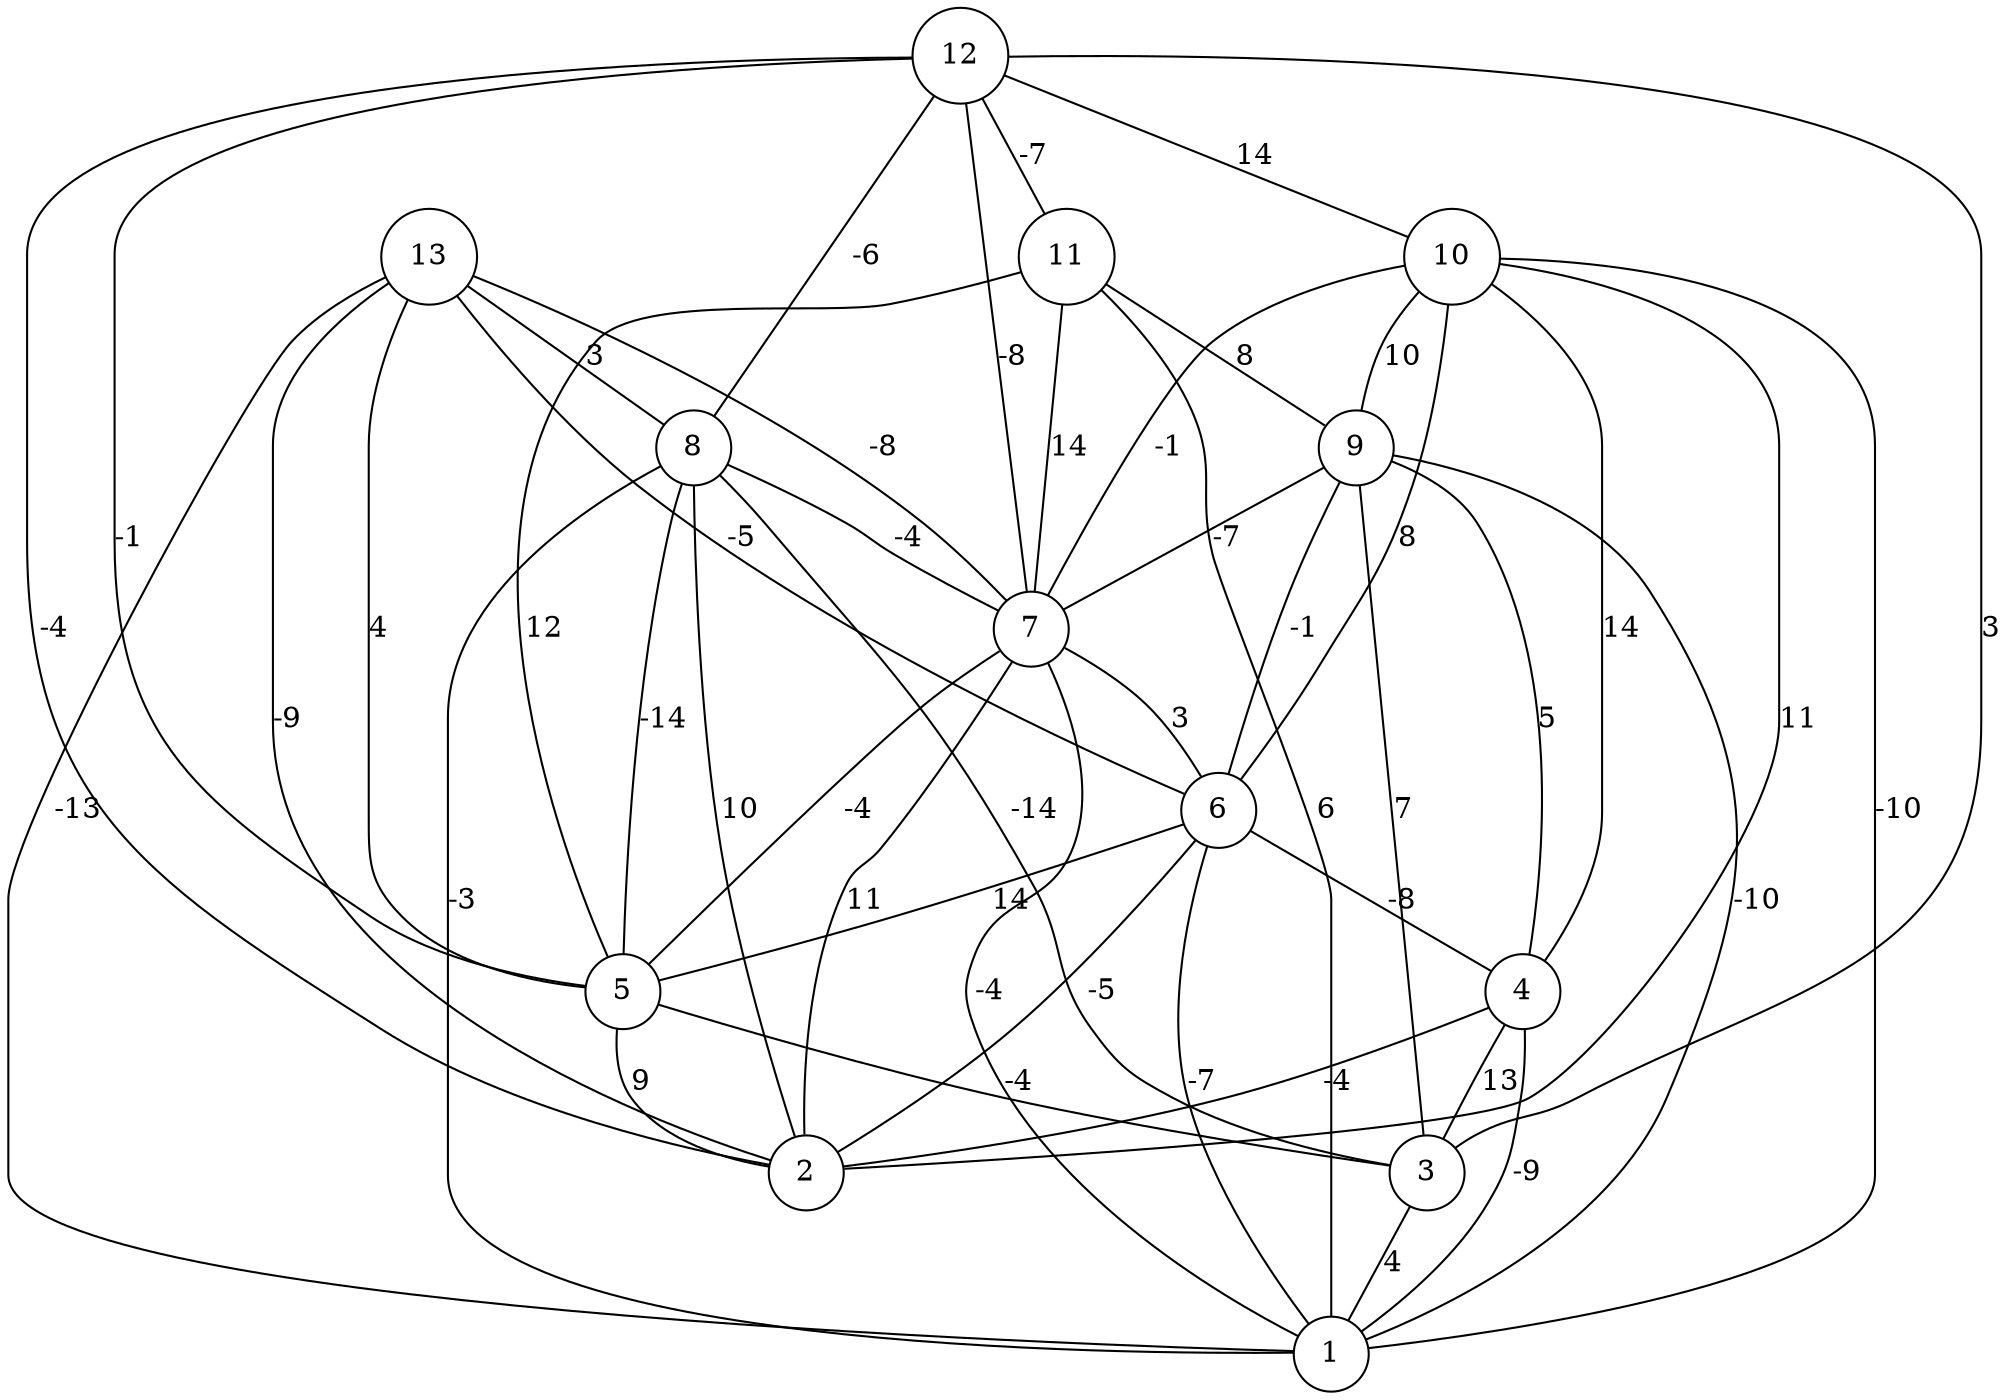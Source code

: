 graph { 
	 fontname="Helvetica,Arial,sans-serif" 
	 node [shape = circle]; 
	 13 -- 1 [label = "-13"];
	 13 -- 2 [label = "-9"];
	 13 -- 5 [label = "4"];
	 13 -- 6 [label = "-5"];
	 13 -- 7 [label = "-8"];
	 13 -- 8 [label = "3"];
	 12 -- 2 [label = "-4"];
	 12 -- 3 [label = "3"];
	 12 -- 5 [label = "-1"];
	 12 -- 7 [label = "-8"];
	 12 -- 8 [label = "-6"];
	 12 -- 10 [label = "14"];
	 12 -- 11 [label = "-7"];
	 11 -- 1 [label = "6"];
	 11 -- 5 [label = "12"];
	 11 -- 7 [label = "14"];
	 11 -- 9 [label = "8"];
	 10 -- 1 [label = "-10"];
	 10 -- 2 [label = "11"];
	 10 -- 4 [label = "14"];
	 10 -- 6 [label = "8"];
	 10 -- 7 [label = "-1"];
	 10 -- 9 [label = "10"];
	 9 -- 1 [label = "-10"];
	 9 -- 3 [label = "7"];
	 9 -- 4 [label = "5"];
	 9 -- 6 [label = "-1"];
	 9 -- 7 [label = "-7"];
	 8 -- 1 [label = "-3"];
	 8 -- 2 [label = "10"];
	 8 -- 3 [label = "-14"];
	 8 -- 5 [label = "-14"];
	 8 -- 7 [label = "-4"];
	 7 -- 1 [label = "-4"];
	 7 -- 2 [label = "11"];
	 7 -- 5 [label = "-4"];
	 7 -- 6 [label = "3"];
	 6 -- 1 [label = "-7"];
	 6 -- 2 [label = "-5"];
	 6 -- 4 [label = "-8"];
	 6 -- 5 [label = "14"];
	 5 -- 2 [label = "9"];
	 5 -- 3 [label = "-4"];
	 4 -- 1 [label = "-9"];
	 4 -- 2 [label = "-4"];
	 4 -- 3 [label = "13"];
	 3 -- 1 [label = "4"];
	 1;
	 2;
	 3;
	 4;
	 5;
	 6;
	 7;
	 8;
	 9;
	 10;
	 11;
	 12;
	 13;
}
